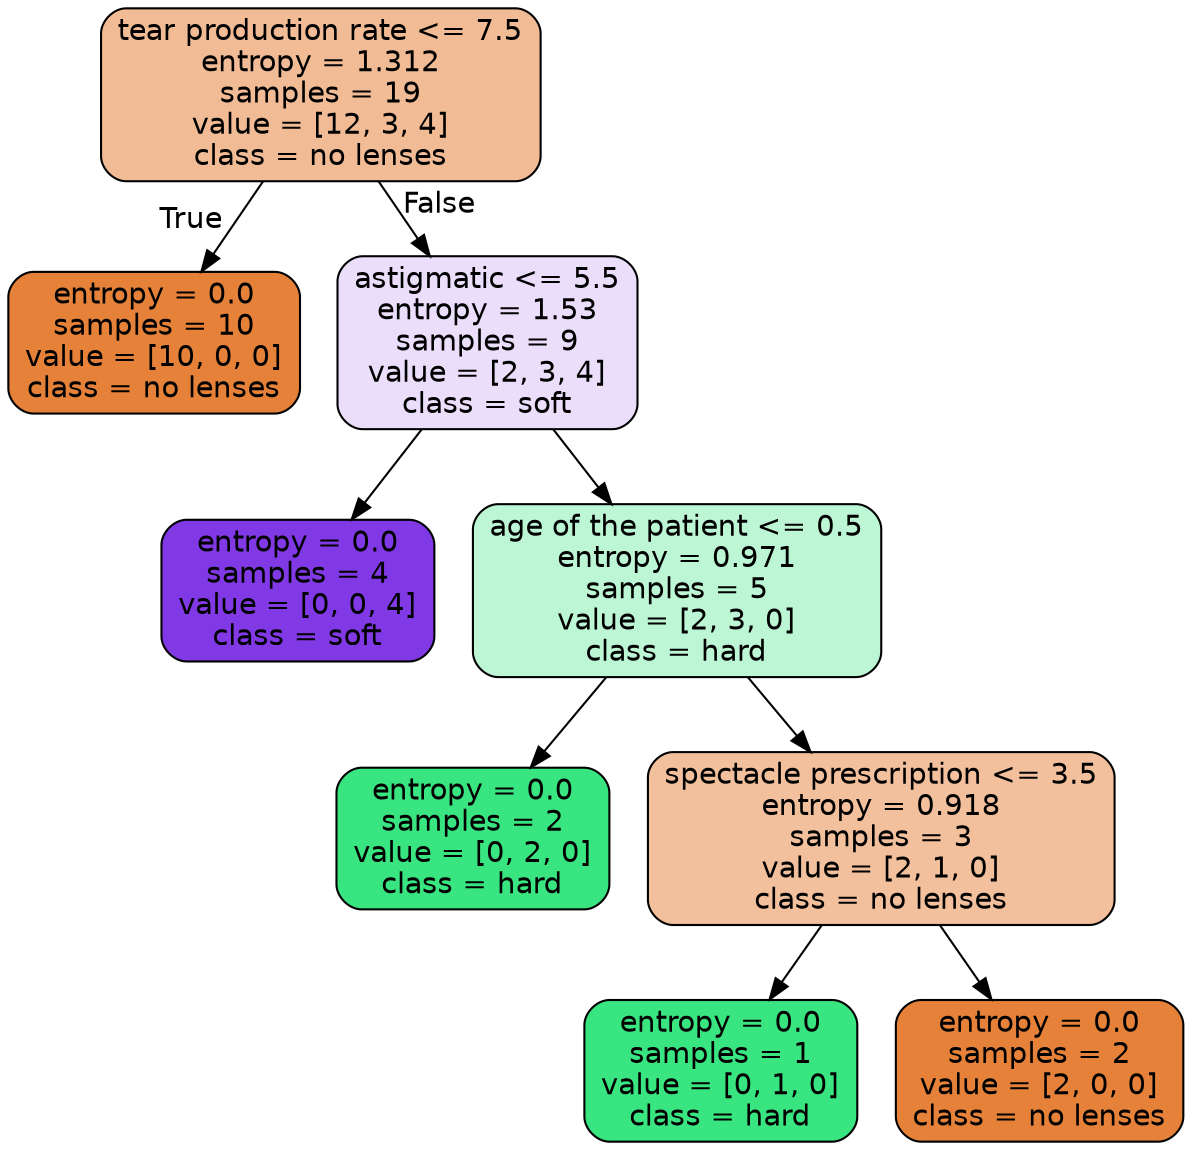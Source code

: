 digraph Tree {
node [shape=box, style="filled, rounded", color="black", fontname=helvetica] ;
edge [fontname=helvetica] ;
0 [label="tear production rate <= 7.5\nentropy = 1.312\nsamples = 19\nvalue = [12, 3, 4]\nclass = no lenses", fillcolor="#f1bc95"] ;
1 [label="entropy = 0.0\nsamples = 10\nvalue = [10, 0, 0]\nclass = no lenses", fillcolor="#e58139"] ;
0 -> 1 [labeldistance=2.5, labelangle=45, headlabel="True"] ;
2 [label="astigmatic <= 5.5\nentropy = 1.53\nsamples = 9\nvalue = [2, 3, 4]\nclass = soft", fillcolor="#eadefb"] ;
0 -> 2 [labeldistance=2.5, labelangle=-45, headlabel="False"] ;
3 [label="entropy = 0.0\nsamples = 4\nvalue = [0, 0, 4]\nclass = soft", fillcolor="#8139e5"] ;
2 -> 3 ;
4 [label="age of the patient <= 0.5\nentropy = 0.971\nsamples = 5\nvalue = [2, 3, 0]\nclass = hard", fillcolor="#bdf6d5"] ;
2 -> 4 ;
5 [label="entropy = 0.0\nsamples = 2\nvalue = [0, 2, 0]\nclass = hard", fillcolor="#39e581"] ;
4 -> 5 ;
6 [label="spectacle prescription <= 3.5\nentropy = 0.918\nsamples = 3\nvalue = [2, 1, 0]\nclass = no lenses", fillcolor="#f2c09c"] ;
4 -> 6 ;
7 [label="entropy = 0.0\nsamples = 1\nvalue = [0, 1, 0]\nclass = hard", fillcolor="#39e581"] ;
6 -> 7 ;
8 [label="entropy = 0.0\nsamples = 2\nvalue = [2, 0, 0]\nclass = no lenses", fillcolor="#e58139"] ;
6 -> 8 ;
}